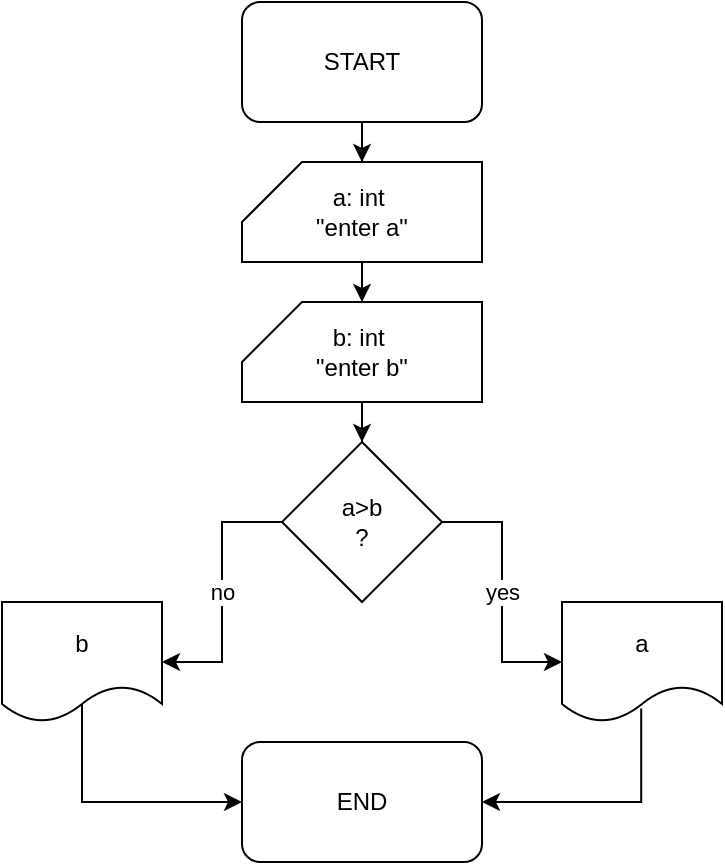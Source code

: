 <mxfile version="24.7.8">
  <diagram name="‫עמוד-1‬" id="QYruYZfpHUGAf5obuz83">
    <mxGraphModel dx="1050" dy="522" grid="1" gridSize="10" guides="1" tooltips="1" connect="1" arrows="1" fold="1" page="1" pageScale="1" pageWidth="827" pageHeight="1169" math="0" shadow="0">
      <root>
        <mxCell id="0" />
        <mxCell id="1" parent="0" />
        <mxCell id="iEsFP29rcwuOje_lfysj-7" value="" style="edgeStyle=orthogonalEdgeStyle;rounded=0;orthogonalLoop=1;jettySize=auto;html=1;" edge="1" parent="1" source="iEsFP29rcwuOje_lfysj-1" target="iEsFP29rcwuOje_lfysj-5">
          <mxGeometry relative="1" as="geometry" />
        </mxCell>
        <mxCell id="iEsFP29rcwuOje_lfysj-1" value="START" style="rounded=1;whiteSpace=wrap;html=1;" vertex="1" parent="1">
          <mxGeometry x="160" y="40" width="120" height="60" as="geometry" />
        </mxCell>
        <mxCell id="iEsFP29rcwuOje_lfysj-2" value="END" style="rounded=1;whiteSpace=wrap;html=1;" vertex="1" parent="1">
          <mxGeometry x="160" y="410" width="120" height="60" as="geometry" />
        </mxCell>
        <mxCell id="iEsFP29rcwuOje_lfysj-8" value="" style="edgeStyle=orthogonalEdgeStyle;rounded=0;orthogonalLoop=1;jettySize=auto;html=1;" edge="1" parent="1" source="iEsFP29rcwuOje_lfysj-5" target="iEsFP29rcwuOje_lfysj-6">
          <mxGeometry relative="1" as="geometry" />
        </mxCell>
        <mxCell id="iEsFP29rcwuOje_lfysj-5" value="a: int&amp;nbsp;&lt;div&gt;&quot;enter a&quot;&lt;/div&gt;" style="shape=card;whiteSpace=wrap;html=1;" vertex="1" parent="1">
          <mxGeometry x="160" y="120" width="120" height="50" as="geometry" />
        </mxCell>
        <mxCell id="iEsFP29rcwuOje_lfysj-10" value="" style="edgeStyle=orthogonalEdgeStyle;rounded=0;orthogonalLoop=1;jettySize=auto;html=1;" edge="1" parent="1" source="iEsFP29rcwuOje_lfysj-6" target="iEsFP29rcwuOje_lfysj-9">
          <mxGeometry relative="1" as="geometry" />
        </mxCell>
        <mxCell id="iEsFP29rcwuOje_lfysj-6" value="b: int&amp;nbsp;&lt;div&gt;&quot;enter b&quot;&lt;/div&gt;" style="shape=card;whiteSpace=wrap;html=1;" vertex="1" parent="1">
          <mxGeometry x="160" y="190" width="120" height="50" as="geometry" />
        </mxCell>
        <mxCell id="iEsFP29rcwuOje_lfysj-13" value="yes" style="edgeStyle=orthogonalEdgeStyle;rounded=0;orthogonalLoop=1;jettySize=auto;html=1;" edge="1" parent="1" source="iEsFP29rcwuOje_lfysj-9" target="iEsFP29rcwuOje_lfysj-11">
          <mxGeometry relative="1" as="geometry" />
        </mxCell>
        <mxCell id="iEsFP29rcwuOje_lfysj-14" value="no" style="edgeStyle=orthogonalEdgeStyle;rounded=0;orthogonalLoop=1;jettySize=auto;html=1;" edge="1" parent="1" source="iEsFP29rcwuOje_lfysj-9" target="iEsFP29rcwuOje_lfysj-12">
          <mxGeometry relative="1" as="geometry" />
        </mxCell>
        <mxCell id="iEsFP29rcwuOje_lfysj-9" value="a&amp;gt;b&lt;div&gt;?&lt;/div&gt;" style="rhombus;whiteSpace=wrap;html=1;" vertex="1" parent="1">
          <mxGeometry x="180" y="260" width="80" height="80" as="geometry" />
        </mxCell>
        <mxCell id="iEsFP29rcwuOje_lfysj-25" style="edgeStyle=orthogonalEdgeStyle;rounded=0;orthogonalLoop=1;jettySize=auto;html=1;entryX=1;entryY=0.5;entryDx=0;entryDy=0;exitX=0.495;exitY=0.887;exitDx=0;exitDy=0;exitPerimeter=0;" edge="1" parent="1" source="iEsFP29rcwuOje_lfysj-11" target="iEsFP29rcwuOje_lfysj-2">
          <mxGeometry relative="1" as="geometry">
            <Array as="points">
              <mxPoint x="360" y="440" />
            </Array>
          </mxGeometry>
        </mxCell>
        <mxCell id="iEsFP29rcwuOje_lfysj-11" value="a" style="shape=document;whiteSpace=wrap;html=1;boundedLbl=1;" vertex="1" parent="1">
          <mxGeometry x="320" y="340" width="80" height="60" as="geometry" />
        </mxCell>
        <mxCell id="iEsFP29rcwuOje_lfysj-27" style="edgeStyle=orthogonalEdgeStyle;rounded=0;orthogonalLoop=1;jettySize=auto;html=1;entryX=0;entryY=0.5;entryDx=0;entryDy=0;exitX=0.515;exitY=0.833;exitDx=0;exitDy=0;exitPerimeter=0;" edge="1" parent="1" source="iEsFP29rcwuOje_lfysj-12" target="iEsFP29rcwuOje_lfysj-2">
          <mxGeometry relative="1" as="geometry">
            <Array as="points">
              <mxPoint x="80" y="390" />
              <mxPoint x="80" y="440" />
            </Array>
          </mxGeometry>
        </mxCell>
        <mxCell id="iEsFP29rcwuOje_lfysj-12" value="b" style="shape=document;whiteSpace=wrap;html=1;boundedLbl=1;" vertex="1" parent="1">
          <mxGeometry x="40" y="340" width="80" height="60" as="geometry" />
        </mxCell>
      </root>
    </mxGraphModel>
  </diagram>
</mxfile>
